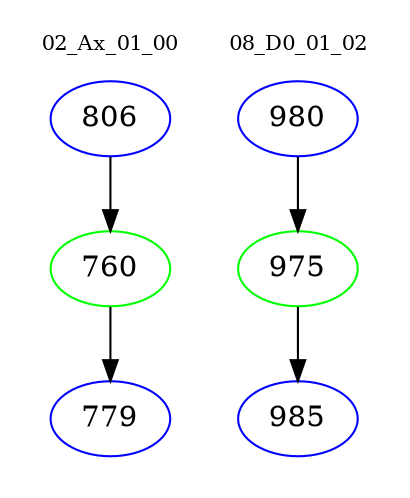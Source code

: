 digraph{
subgraph cluster_0 {
color = white
label = "02_Ax_01_00";
fontsize=10;
T0_806 [label="806", color="blue"]
T0_806 -> T0_760 [color="black"]
T0_760 [label="760", color="green"]
T0_760 -> T0_779 [color="black"]
T0_779 [label="779", color="blue"]
}
subgraph cluster_1 {
color = white
label = "08_D0_01_02";
fontsize=10;
T1_980 [label="980", color="blue"]
T1_980 -> T1_975 [color="black"]
T1_975 [label="975", color="green"]
T1_975 -> T1_985 [color="black"]
T1_985 [label="985", color="blue"]
}
}
